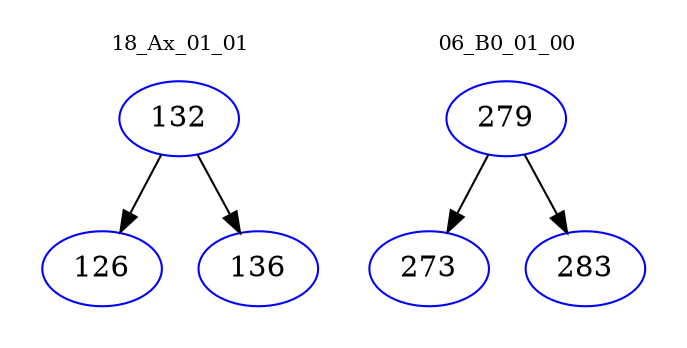 digraph{
subgraph cluster_0 {
color = white
label = "18_Ax_01_01";
fontsize=10;
T0_132 [label="132", color="blue"]
T0_132 -> T0_126 [color="black"]
T0_126 [label="126", color="blue"]
T0_132 -> T0_136 [color="black"]
T0_136 [label="136", color="blue"]
}
subgraph cluster_1 {
color = white
label = "06_B0_01_00";
fontsize=10;
T1_279 [label="279", color="blue"]
T1_279 -> T1_273 [color="black"]
T1_273 [label="273", color="blue"]
T1_279 -> T1_283 [color="black"]
T1_283 [label="283", color="blue"]
}
}
